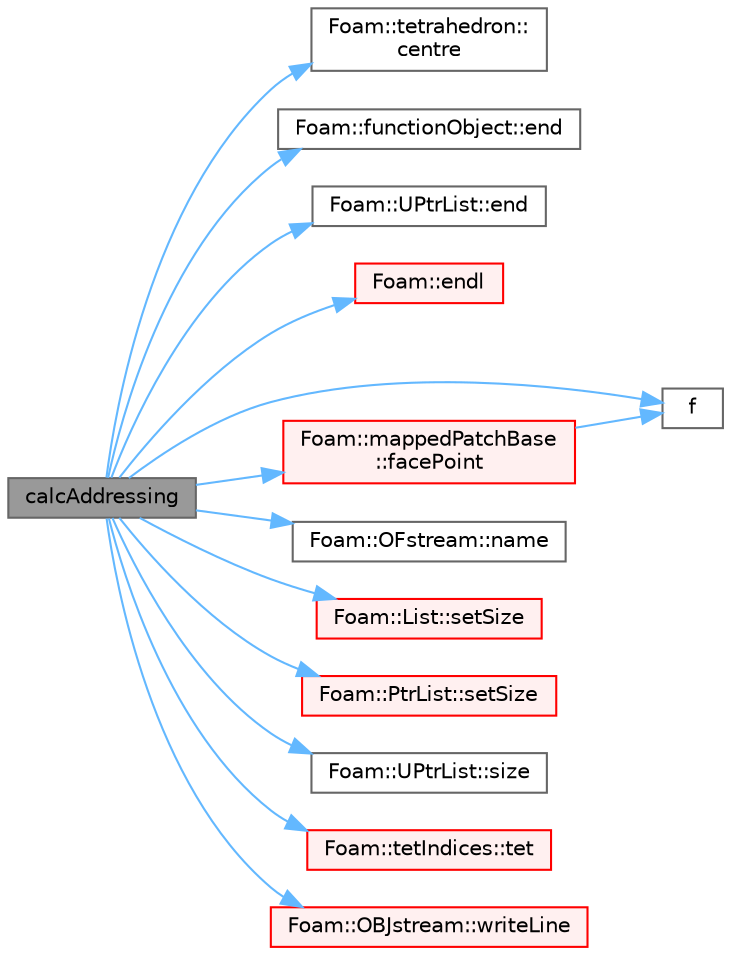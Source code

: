 digraph "calcAddressing"
{
 // LATEX_PDF_SIZE
  bgcolor="transparent";
  edge [fontname=Helvetica,fontsize=10,labelfontname=Helvetica,labelfontsize=10];
  node [fontname=Helvetica,fontsize=10,shape=box,height=0.2,width=0.4];
  rankdir="LR";
  Node1 [id="Node000001",label="calcAddressing",height=0.2,width=0.4,color="gray40", fillcolor="grey60", style="filled", fontcolor="black",tooltip=" "];
  Node1 -> Node2 [id="edge1_Node000001_Node000002",color="steelblue1",style="solid",tooltip=" "];
  Node2 [id="Node000002",label="Foam::tetrahedron::\lcentre",height=0.2,width=0.4,color="grey40", fillcolor="white", style="filled",URL="$classFoam_1_1tetrahedron.html#a4aab7fc8cd06f933c6912a79d77de59e",tooltip=" "];
  Node1 -> Node3 [id="edge2_Node000001_Node000003",color="steelblue1",style="solid",tooltip=" "];
  Node3 [id="Node000003",label="Foam::functionObject::end",height=0.2,width=0.4,color="grey40", fillcolor="white", style="filled",URL="$classFoam_1_1functionObject.html#af545ab12986d2fe462f1013c3bafb5f3",tooltip=" "];
  Node1 -> Node4 [id="edge3_Node000001_Node000004",color="steelblue1",style="solid",tooltip=" "];
  Node4 [id="Node000004",label="Foam::UPtrList::end",height=0.2,width=0.4,color="grey40", fillcolor="white", style="filled",URL="$classFoam_1_1UPtrList.html#ad012611e5b1ceb9b9a3b23bbf3c19902",tooltip=" "];
  Node1 -> Node5 [id="edge4_Node000001_Node000005",color="steelblue1",style="solid",tooltip=" "];
  Node5 [id="Node000005",label="Foam::endl",height=0.2,width=0.4,color="red", fillcolor="#FFF0F0", style="filled",URL="$namespaceFoam.html#a7d5eca45a323264dc5fe811500ebda47",tooltip=" "];
  Node1 -> Node9 [id="edge5_Node000001_Node000009",color="steelblue1",style="solid",tooltip=" "];
  Node9 [id="Node000009",label="f",height=0.2,width=0.4,color="grey40", fillcolor="white", style="filled",URL="$readKivaGrid_8H.html#a888be93833ac7a23170555c69c690288",tooltip=" "];
  Node1 -> Node10 [id="edge6_Node000001_Node000010",color="steelblue1",style="solid",tooltip=" "];
  Node10 [id="Node000010",label="Foam::mappedPatchBase\l::facePoint",height=0.2,width=0.4,color="red", fillcolor="#FFF0F0", style="filled",URL="$classFoam_1_1mappedPatchBase.html#ad0bddf79d2b444844de9954bd3c79317",tooltip=" "];
  Node10 -> Node9 [id="edge7_Node000010_Node000009",color="steelblue1",style="solid",tooltip=" "];
  Node1 -> Node44 [id="edge8_Node000001_Node000044",color="steelblue1",style="solid",tooltip=" "];
  Node44 [id="Node000044",label="Foam::OFstream::name",height=0.2,width=0.4,color="grey40", fillcolor="white", style="filled",URL="$classFoam_1_1OFstream.html#a48d778ecaf612e9ac27dd0440302cc38",tooltip=" "];
  Node1 -> Node45 [id="edge9_Node000001_Node000045",color="steelblue1",style="solid",tooltip=" "];
  Node45 [id="Node000045",label="Foam::List::setSize",height=0.2,width=0.4,color="red", fillcolor="#FFF0F0", style="filled",URL="$classFoam_1_1List.html#a1a7984b90f8855606fc18a92a71fa99f",tooltip=" "];
  Node1 -> Node47 [id="edge10_Node000001_Node000047",color="steelblue1",style="solid",tooltip=" "];
  Node47 [id="Node000047",label="Foam::PtrList::setSize",height=0.2,width=0.4,color="red", fillcolor="#FFF0F0", style="filled",URL="$classFoam_1_1PtrList.html#a69101c7616426ea26b33577a730b73e8",tooltip=" "];
  Node1 -> Node35 [id="edge11_Node000001_Node000035",color="steelblue1",style="solid",tooltip=" "];
  Node35 [id="Node000035",label="Foam::UPtrList::size",height=0.2,width=0.4,color="grey40", fillcolor="white", style="filled",URL="$classFoam_1_1UPtrList.html#a95603446b248fe1ecf5dc59bcc2eaff0",tooltip=" "];
  Node1 -> Node49 [id="edge12_Node000001_Node000049",color="steelblue1",style="solid",tooltip=" "];
  Node49 [id="Node000049",label="Foam::tetIndices::tet",height=0.2,width=0.4,color="red", fillcolor="#FFF0F0", style="filled",URL="$classFoam_1_1tetIndices.html#a834ba7c934272c8f36c9849a7e2b5315",tooltip=" "];
  Node1 -> Node50 [id="edge13_Node000001_Node000050",color="steelblue1",style="solid",tooltip=" "];
  Node50 [id="Node000050",label="Foam::OBJstream::writeLine",height=0.2,width=0.4,color="red", fillcolor="#FFF0F0", style="filled",URL="$classFoam_1_1OBJstream.html#aba7c88de6fe2b39ef12d4992d53bb9c4",tooltip=" "];
}
